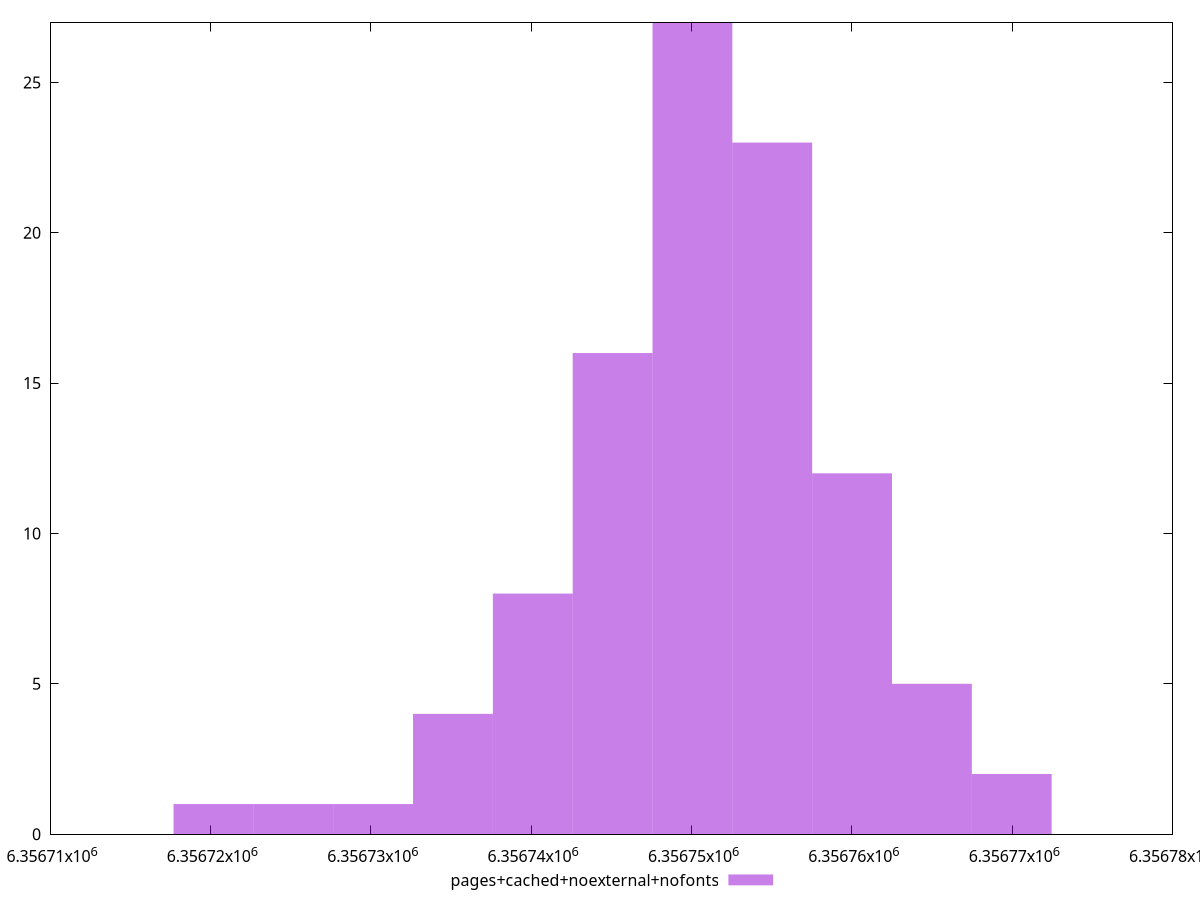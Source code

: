 $_pagesCachedNoexternalNofonts <<EOF
6356764.99728823 5
6356750.062578612 27
6356745.084342074 16
6356740.106105534 8
6356760.019051691 12
6356735.127868995 4
6356755.040815151 23
6356769.975524768 2
6356720.193159378 1
6356725.171395917 1
6356730.149632457 1
EOF
set key outside below
set terminal pngcairo
set output "report_00005_2020-11-02T22-26-11.212Z/total-byte-weight/pages+cached+noexternal+nofonts//raw_hist.png"
set yrange [0:27]
set boxwidth 4.978236539029133
set style fill transparent solid 0.5 noborder
plot $_pagesCachedNoexternalNofonts title "pages+cached+noexternal+nofonts" with boxes ,